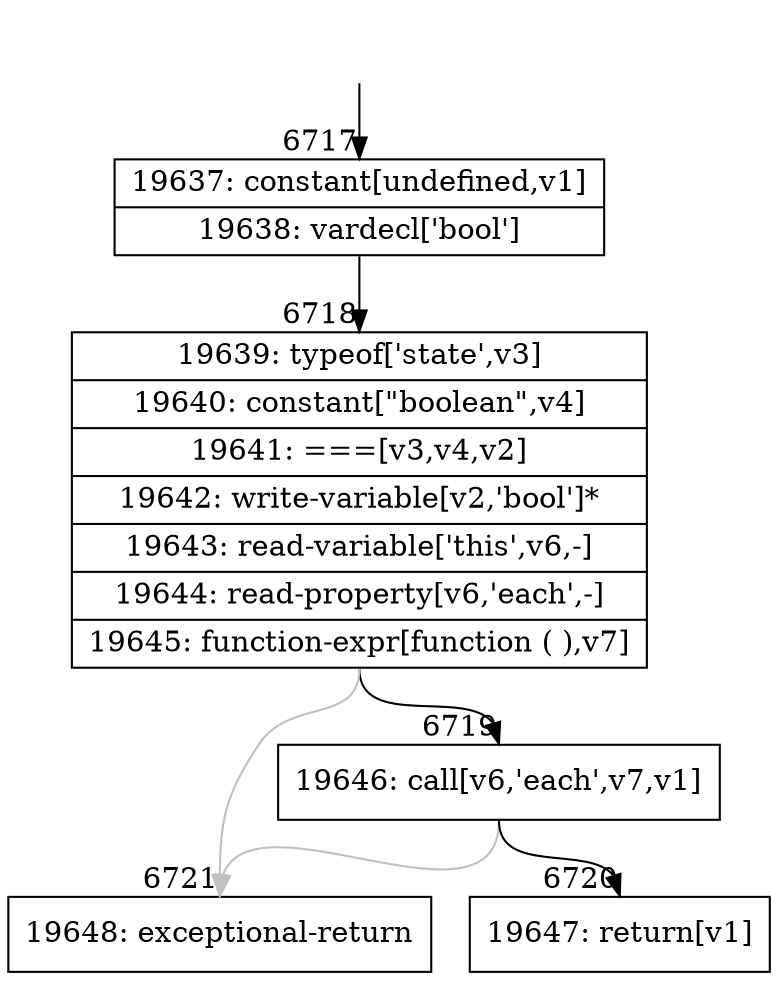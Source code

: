 digraph {
rankdir="TD"
BB_entry424[shape=none,label=""];
BB_entry424 -> BB6717 [tailport=s, headport=n, headlabel="    6717"]
BB6717 [shape=record label="{19637: constant[undefined,v1]|19638: vardecl['bool']}" ] 
BB6717 -> BB6718 [tailport=s, headport=n, headlabel="      6718"]
BB6718 [shape=record label="{19639: typeof['state',v3]|19640: constant[\"boolean\",v4]|19641: ===[v3,v4,v2]|19642: write-variable[v2,'bool']*|19643: read-variable['this',v6,-]|19644: read-property[v6,'each',-]|19645: function-expr[function ( ),v7]}" ] 
BB6718 -> BB6719 [tailport=s, headport=n, headlabel="      6719"]
BB6718 -> BB6721 [tailport=s, headport=n, color=gray, headlabel="      6721"]
BB6719 [shape=record label="{19646: call[v6,'each',v7,v1]}" ] 
BB6719 -> BB6720 [tailport=s, headport=n, headlabel="      6720"]
BB6719 -> BB6721 [tailport=s, headport=n, color=gray]
BB6720 [shape=record label="{19647: return[v1]}" ] 
BB6721 [shape=record label="{19648: exceptional-return}" ] 
}
